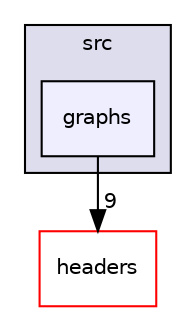 digraph "src/graphs" {
  compound=true
  node [ fontsize="10", fontname="Helvetica"];
  edge [ labelfontsize="10", labelfontname="Helvetica"];
  subgraph clusterdir_68267d1309a1af8e8297ef4c3efbcdba {
    graph [ bgcolor="#ddddee", pencolor="black", label="src" fontname="Helvetica", fontsize="10", URL="dir_68267d1309a1af8e8297ef4c3efbcdba.html"]
  dir_77105f38aa9966768d2a320610a7e036 [shape=box, label="graphs", style="filled", fillcolor="#eeeeff", pencolor="black", URL="dir_77105f38aa9966768d2a320610a7e036.html"];
  }
  dir_7f57b1e41c5acd0e859ae5f3a2b075a9 [shape=box label="headers" fillcolor="white" style="filled" color="red" URL="dir_7f57b1e41c5acd0e859ae5f3a2b075a9.html"];
  dir_77105f38aa9966768d2a320610a7e036->dir_7f57b1e41c5acd0e859ae5f3a2b075a9 [headlabel="9", labeldistance=1.5 headhref="dir_000003_000000.html"];
}
